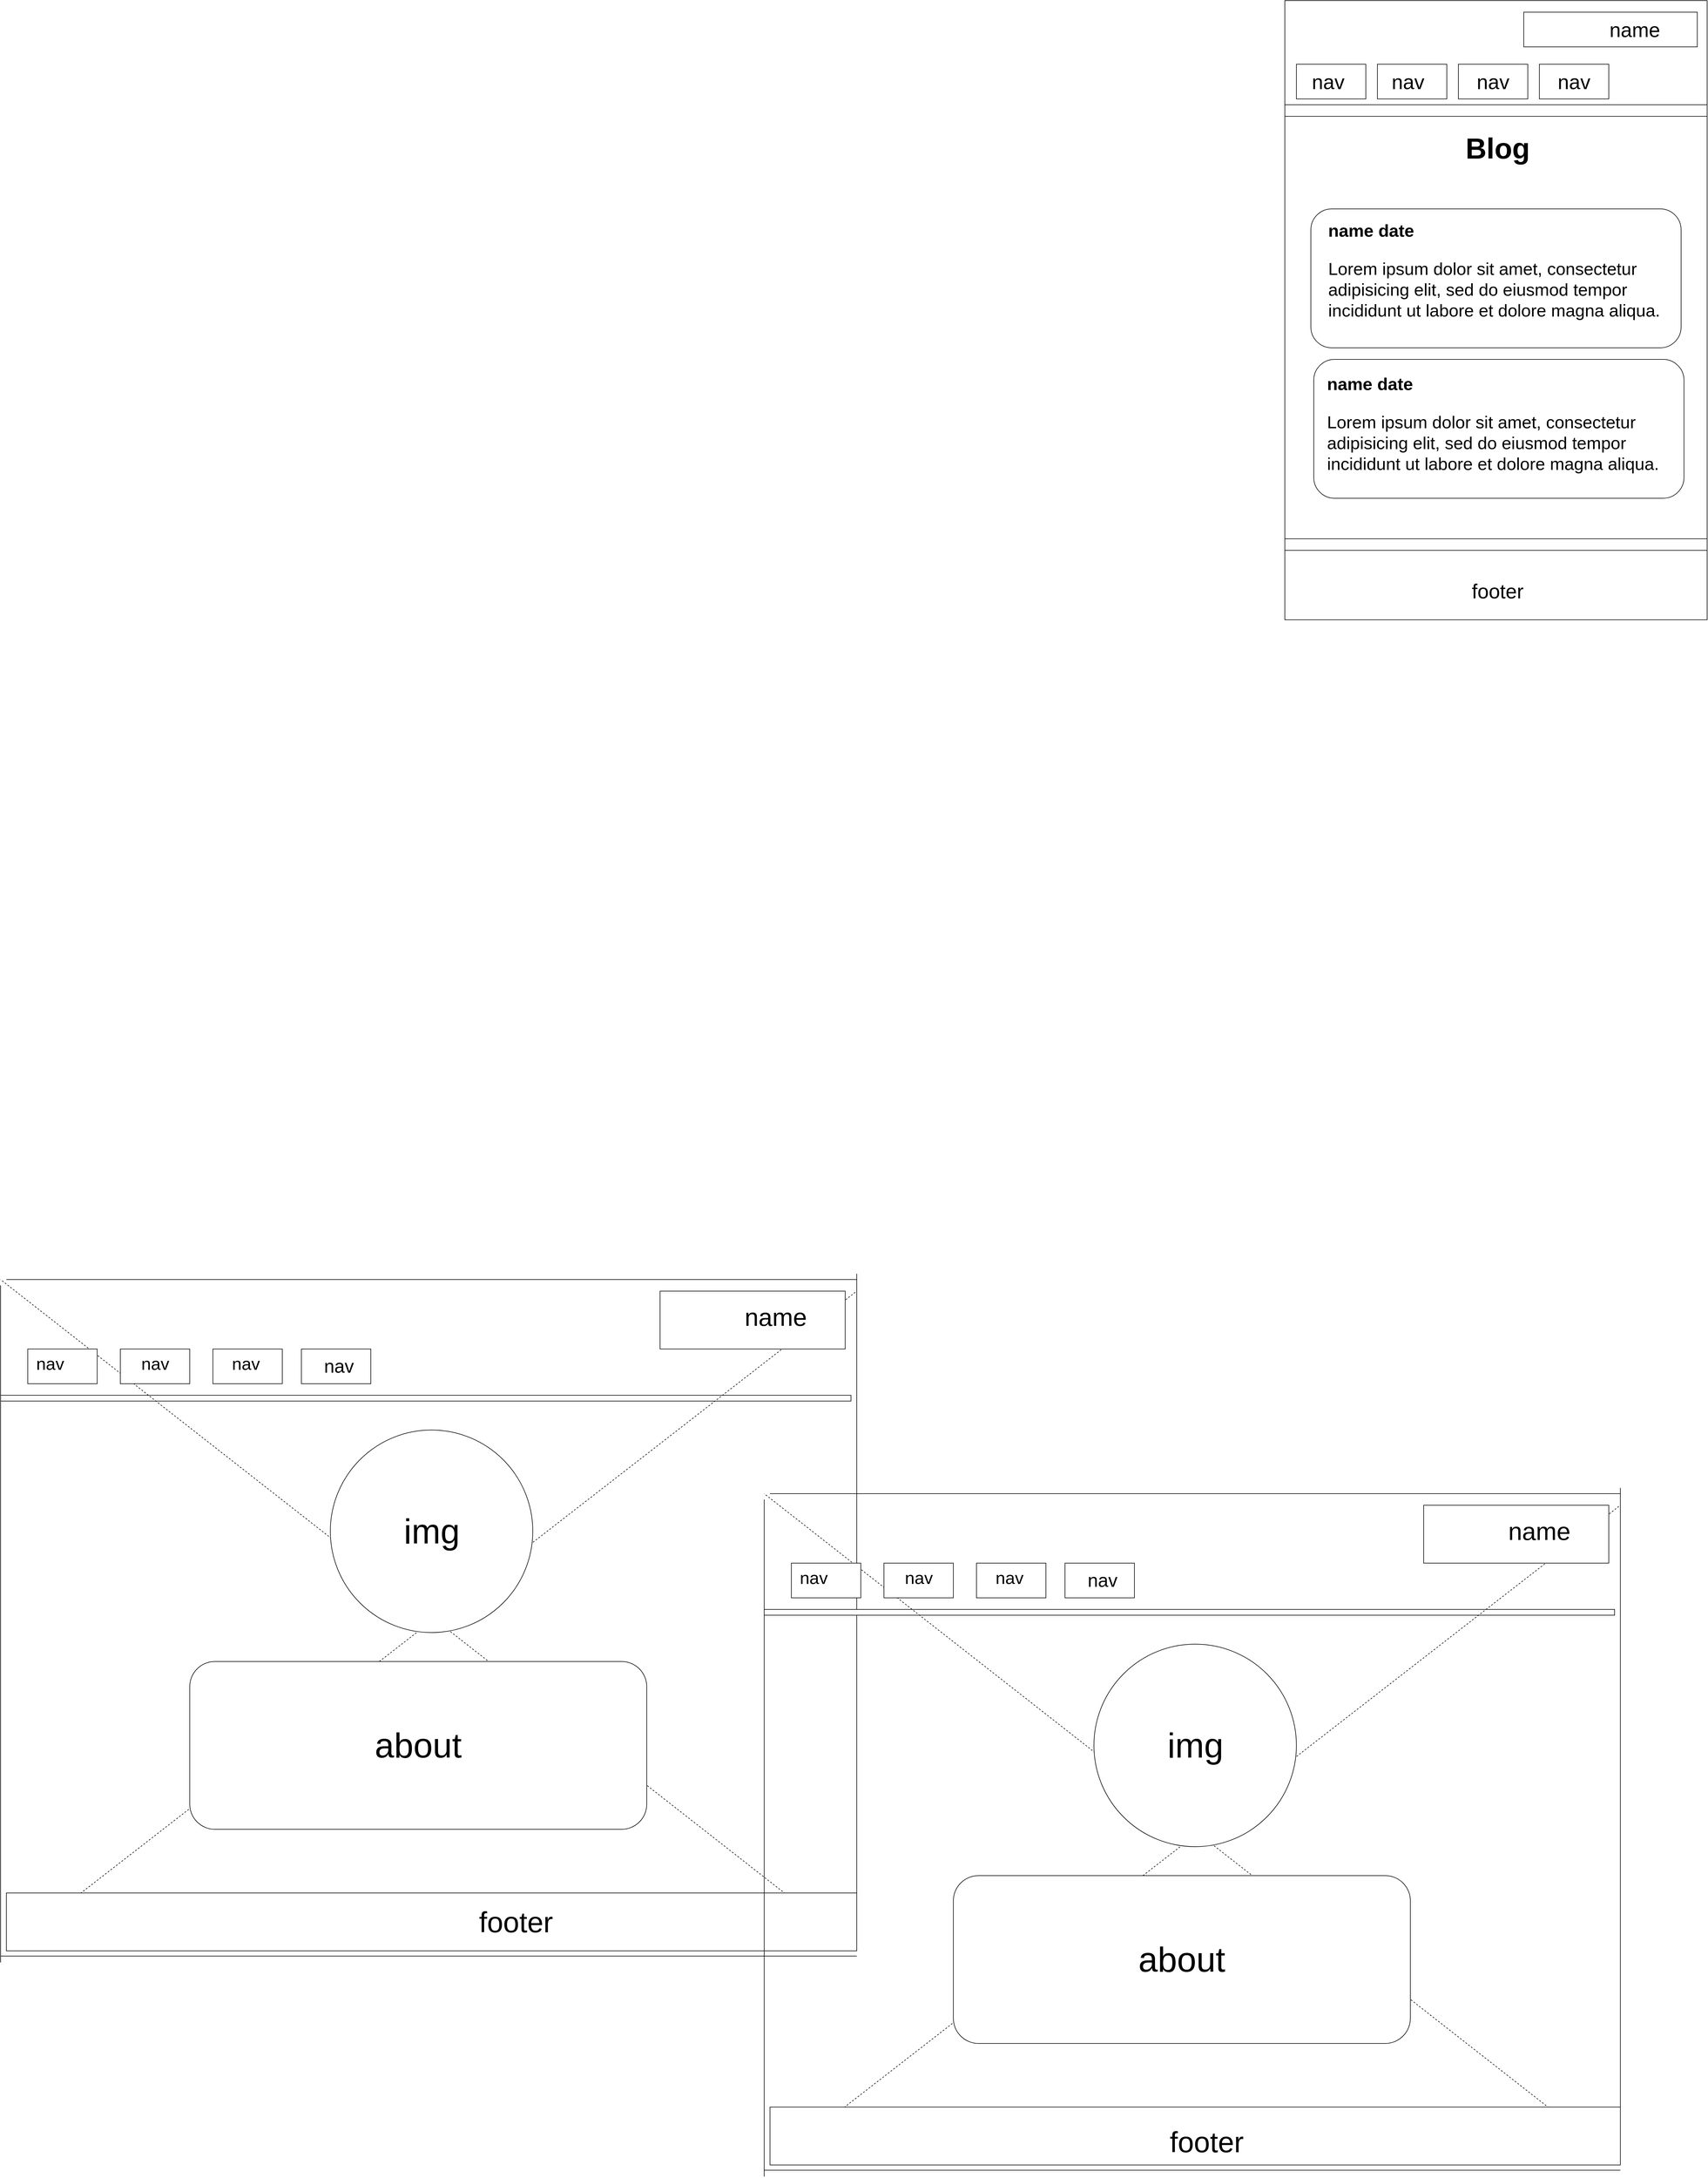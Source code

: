 <mxfile version="13.6.5" type="device"><diagram id="KaYEQry_LbOv4SLQJEKE" name="Page-1"><mxGraphModel dx="4249" dy="3788" grid="1" gridSize="10" guides="1" tooltips="1" connect="1" arrows="1" fold="1" page="1" pageScale="1" pageWidth="827" pageHeight="1169" math="0" shadow="0"><root><mxCell id="0"/><mxCell id="1" parent="0"/><mxCell id="NBiCOY7E4Hh1WoQ2UVL0-1" value="" style="rounded=0;whiteSpace=wrap;html=1;" parent="1" vertex="1"><mxGeometry x="-1110" y="200" width="1470" height="10" as="geometry"/></mxCell><mxCell id="NBiCOY7E4Hh1WoQ2UVL0-3" value="" style="endArrow=none;dashed=1;html=1;exitX=0;exitY=1;exitDx=0;exitDy=0;" parent="1" source="NBiCOY7E4Hh1WoQ2UVL0-12" edge="1"><mxGeometry width="50" height="50" relative="1" as="geometry"><mxPoint y="1170" as="sourcePoint"/><mxPoint x="370" y="20" as="targetPoint"/></mxGeometry></mxCell><mxCell id="NBiCOY7E4Hh1WoQ2UVL0-4" value="" style="endArrow=none;dashed=1;html=1;" parent="1" edge="1"><mxGeometry width="50" height="50" relative="1" as="geometry"><mxPoint x="360" y="1150" as="sourcePoint"/><mxPoint x="-1110" as="targetPoint"/></mxGeometry></mxCell><mxCell id="NBiCOY7E4Hh1WoQ2UVL0-5" value="" style="rounded=0;whiteSpace=wrap;html=1;" parent="1" vertex="1"><mxGeometry x="-1063" y="120" width="120" height="60" as="geometry"/></mxCell><mxCell id="NBiCOY7E4Hh1WoQ2UVL0-6" value="" style="rounded=0;whiteSpace=wrap;html=1;" parent="1" vertex="1"><mxGeometry x="-903" y="120" width="120" height="60" as="geometry"/></mxCell><mxCell id="NBiCOY7E4Hh1WoQ2UVL0-7" value="" style="rounded=0;whiteSpace=wrap;html=1;" parent="1" vertex="1"><mxGeometry x="-743" y="120" width="120" height="60" as="geometry"/></mxCell><mxCell id="NBiCOY7E4Hh1WoQ2UVL0-8" value="" style="ellipse;whiteSpace=wrap;html=1;aspect=fixed;" parent="1" vertex="1"><mxGeometry x="-540" y="260" width="350" height="350" as="geometry"/></mxCell><mxCell id="NBiCOY7E4Hh1WoQ2UVL0-9" value="" style="rounded=0;whiteSpace=wrap;html=1;" parent="1" vertex="1"><mxGeometry x="30" y="20" width="320" height="100" as="geometry"/></mxCell><mxCell id="NBiCOY7E4Hh1WoQ2UVL0-10" value="&lt;span style=&quot;font-size: 43px&quot;&gt;name&lt;/span&gt;" style="text;html=1;strokeColor=none;fillColor=none;align=center;verticalAlign=middle;whiteSpace=wrap;rounded=0;" parent="1" vertex="1"><mxGeometry x="90" width="280" height="130" as="geometry"/></mxCell><mxCell id="NBiCOY7E4Hh1WoQ2UVL0-11" value="&lt;span style=&quot;font-size: 30px&quot;&gt;nav&amp;nbsp; &amp;nbsp; &amp;nbsp; &amp;nbsp; &amp;nbsp; &amp;nbsp; &amp;nbsp; &amp;nbsp; nav&amp;nbsp; &amp;nbsp; &amp;nbsp; &amp;nbsp; &amp;nbsp; &amp;nbsp; &amp;nbsp;nav&lt;/span&gt;" style="text;html=1;strokeColor=none;fillColor=none;align=center;verticalAlign=middle;whiteSpace=wrap;rounded=0;" parent="1" vertex="1"><mxGeometry x="-1100" y="100" width="490" height="90" as="geometry"/></mxCell><mxCell id="NBiCOY7E4Hh1WoQ2UVL0-12" value="" style="rounded=0;whiteSpace=wrap;html=1;" parent="1" vertex="1"><mxGeometry x="-1100" y="1060" width="1470" height="100" as="geometry"/></mxCell><mxCell id="NBiCOY7E4Hh1WoQ2UVL0-13" value="&lt;font style=&quot;font-size: 50px&quot;&gt;footer&lt;br&gt;&lt;/font&gt;" style="text;html=1;strokeColor=none;fillColor=none;align=center;verticalAlign=middle;whiteSpace=wrap;rounded=0;" parent="1" vertex="1"><mxGeometry x="-594" y="1070" width="750" height="80" as="geometry"/></mxCell><mxCell id="NBiCOY7E4Hh1WoQ2UVL0-14" value="" style="rounded=1;whiteSpace=wrap;html=1;" parent="1" vertex="1"><mxGeometry x="-783" y="660" width="790" height="290" as="geometry"/></mxCell><mxCell id="NBiCOY7E4Hh1WoQ2UVL0-15" value="&lt;font style=&quot;font-size: 60px&quot;&gt;img&lt;br&gt;&lt;/font&gt;" style="text;html=1;strokeColor=none;fillColor=none;align=center;verticalAlign=middle;whiteSpace=wrap;rounded=0;" parent="1" vertex="1"><mxGeometry x="-502.5" y="360" width="275" height="150" as="geometry"/></mxCell><mxCell id="NBiCOY7E4Hh1WoQ2UVL0-16" value="&lt;font style=&quot;font-size: 60px&quot;&gt;about&lt;/font&gt;" style="text;html=1;strokeColor=none;fillColor=none;align=center;verticalAlign=middle;whiteSpace=wrap;rounded=0;" parent="1" vertex="1"><mxGeometry x="-739" y="645" width="702" height="320" as="geometry"/></mxCell><mxCell id="iZEbyL1tehQ7D-LMx015-1" value="" style="endArrow=none;html=1;" parent="1" edge="1"><mxGeometry width="50" height="50" relative="1" as="geometry"><mxPoint x="-1110" y="1180" as="sourcePoint"/><mxPoint x="-1110" y="10" as="targetPoint"/></mxGeometry></mxCell><mxCell id="iZEbyL1tehQ7D-LMx015-2" value="" style="endArrow=none;html=1;" parent="1" edge="1"><mxGeometry width="50" height="50" relative="1" as="geometry"><mxPoint x="370" y="1160" as="sourcePoint"/><mxPoint x="370" y="-10" as="targetPoint"/></mxGeometry></mxCell><mxCell id="iZEbyL1tehQ7D-LMx015-3" value="" style="endArrow=none;html=1;" parent="1" edge="1"><mxGeometry width="50" height="50" relative="1" as="geometry"><mxPoint x="-1100" as="sourcePoint"/><mxPoint x="370" as="targetPoint"/></mxGeometry></mxCell><mxCell id="iZEbyL1tehQ7D-LMx015-4" value="" style="endArrow=none;html=1;" parent="1" edge="1"><mxGeometry width="50" height="50" relative="1" as="geometry"><mxPoint x="-1110" y="1169" as="sourcePoint"/><mxPoint x="370" y="1169" as="targetPoint"/></mxGeometry></mxCell><mxCell id="iZEbyL1tehQ7D-LMx015-5" value="" style="rounded=0;whiteSpace=wrap;html=1;" parent="1" vertex="1"><mxGeometry x="-590" y="120" width="120" height="60" as="geometry"/></mxCell><mxCell id="iZEbyL1tehQ7D-LMx015-6" value="&lt;font style=&quot;font-size: 32px&quot;&gt;nav&lt;/font&gt;" style="text;html=1;strokeColor=none;fillColor=none;align=center;verticalAlign=middle;whiteSpace=wrap;rounded=0;" parent="1" vertex="1"><mxGeometry x="-580" y="115" width="110" height="70" as="geometry"/></mxCell><mxCell id="iZEbyL1tehQ7D-LMx015-286" value="" style="rounded=0;whiteSpace=wrap;html=1;" parent="1" vertex="1"><mxGeometry x="210" y="570.0" width="1470" height="10" as="geometry"/></mxCell><mxCell id="iZEbyL1tehQ7D-LMx015-287" value="" style="endArrow=none;dashed=1;html=1;exitX=0;exitY=1;exitDx=0;exitDy=0;" parent="1" source="iZEbyL1tehQ7D-LMx015-296" edge="1"><mxGeometry width="50" height="50" relative="1" as="geometry"><mxPoint x="1320" y="1540.0" as="sourcePoint"/><mxPoint x="1690" y="390.0" as="targetPoint"/></mxGeometry></mxCell><mxCell id="iZEbyL1tehQ7D-LMx015-288" value="" style="endArrow=none;dashed=1;html=1;" parent="1" edge="1"><mxGeometry width="50" height="50" relative="1" as="geometry"><mxPoint x="1680" y="1520.0" as="sourcePoint"/><mxPoint x="210" y="370.0" as="targetPoint"/></mxGeometry></mxCell><mxCell id="iZEbyL1tehQ7D-LMx015-289" value="" style="rounded=0;whiteSpace=wrap;html=1;" parent="1" vertex="1"><mxGeometry x="257" y="490.0" width="120" height="60" as="geometry"/></mxCell><mxCell id="iZEbyL1tehQ7D-LMx015-290" value="" style="rounded=0;whiteSpace=wrap;html=1;" parent="1" vertex="1"><mxGeometry x="417" y="490.0" width="120" height="60" as="geometry"/></mxCell><mxCell id="iZEbyL1tehQ7D-LMx015-291" value="" style="rounded=0;whiteSpace=wrap;html=1;" parent="1" vertex="1"><mxGeometry x="577" y="490.0" width="120" height="60" as="geometry"/></mxCell><mxCell id="iZEbyL1tehQ7D-LMx015-292" value="" style="ellipse;whiteSpace=wrap;html=1;aspect=fixed;" parent="1" vertex="1"><mxGeometry x="780" y="630.0" width="350" height="350" as="geometry"/></mxCell><mxCell id="iZEbyL1tehQ7D-LMx015-293" value="" style="rounded=0;whiteSpace=wrap;html=1;" parent="1" vertex="1"><mxGeometry x="1350" y="390.0" width="320" height="100" as="geometry"/></mxCell><mxCell id="iZEbyL1tehQ7D-LMx015-294" value="&lt;span style=&quot;font-size: 43px&quot;&gt;name&lt;/span&gt;" style="text;html=1;strokeColor=none;fillColor=none;align=center;verticalAlign=middle;whiteSpace=wrap;rounded=0;" parent="1" vertex="1"><mxGeometry x="1410" y="370.0" width="280" height="130" as="geometry"/></mxCell><mxCell id="iZEbyL1tehQ7D-LMx015-295" value="&lt;span style=&quot;font-size: 30px&quot;&gt;nav&amp;nbsp; &amp;nbsp; &amp;nbsp; &amp;nbsp; &amp;nbsp; &amp;nbsp; &amp;nbsp; &amp;nbsp; nav&amp;nbsp; &amp;nbsp; &amp;nbsp; &amp;nbsp; &amp;nbsp; &amp;nbsp; &amp;nbsp;nav&lt;/span&gt;" style="text;html=1;strokeColor=none;fillColor=none;align=center;verticalAlign=middle;whiteSpace=wrap;rounded=0;" parent="1" vertex="1"><mxGeometry x="220" y="470.0" width="490" height="90" as="geometry"/></mxCell><mxCell id="iZEbyL1tehQ7D-LMx015-296" value="" style="rounded=0;whiteSpace=wrap;html=1;" parent="1" vertex="1"><mxGeometry x="220" y="1430.0" width="1470" height="100" as="geometry"/></mxCell><mxCell id="iZEbyL1tehQ7D-LMx015-297" value="&lt;font style=&quot;font-size: 50px&quot;&gt;footer&lt;br&gt;&lt;/font&gt;" style="text;html=1;strokeColor=none;fillColor=none;align=center;verticalAlign=middle;whiteSpace=wrap;rounded=0;" parent="1" vertex="1"><mxGeometry x="600" y="1450.0" width="750" height="80" as="geometry"/></mxCell><mxCell id="iZEbyL1tehQ7D-LMx015-298" value="" style="rounded=1;whiteSpace=wrap;html=1;" parent="1" vertex="1"><mxGeometry x="537" y="1030.0" width="790" height="290" as="geometry"/></mxCell><mxCell id="iZEbyL1tehQ7D-LMx015-299" value="&lt;font style=&quot;font-size: 60px&quot;&gt;img&lt;br&gt;&lt;/font&gt;" style="text;html=1;strokeColor=none;fillColor=none;align=center;verticalAlign=middle;whiteSpace=wrap;rounded=0;" parent="1" vertex="1"><mxGeometry x="817.5" y="730.0" width="275" height="150" as="geometry"/></mxCell><mxCell id="iZEbyL1tehQ7D-LMx015-300" value="&lt;font style=&quot;font-size: 60px&quot;&gt;about&lt;/font&gt;" style="text;html=1;strokeColor=none;fillColor=none;align=center;verticalAlign=middle;whiteSpace=wrap;rounded=0;" parent="1" vertex="1"><mxGeometry x="581" y="1015.0" width="702" height="320" as="geometry"/></mxCell><mxCell id="iZEbyL1tehQ7D-LMx015-301" value="" style="endArrow=none;html=1;" parent="1" edge="1"><mxGeometry width="50" height="50" relative="1" as="geometry"><mxPoint x="210" y="1550.0" as="sourcePoint"/><mxPoint x="210" y="380.0" as="targetPoint"/></mxGeometry></mxCell><mxCell id="iZEbyL1tehQ7D-LMx015-302" value="" style="endArrow=none;html=1;" parent="1" edge="1"><mxGeometry width="50" height="50" relative="1" as="geometry"><mxPoint x="1690" y="1530.0" as="sourcePoint"/><mxPoint x="1690" y="360.0" as="targetPoint"/></mxGeometry></mxCell><mxCell id="iZEbyL1tehQ7D-LMx015-303" value="" style="endArrow=none;html=1;" parent="1" edge="1"><mxGeometry width="50" height="50" relative="1" as="geometry"><mxPoint x="220" y="370.0" as="sourcePoint"/><mxPoint x="1690" y="370.0" as="targetPoint"/></mxGeometry></mxCell><mxCell id="iZEbyL1tehQ7D-LMx015-304" value="" style="endArrow=none;html=1;" parent="1" edge="1"><mxGeometry width="50" height="50" relative="1" as="geometry"><mxPoint x="210" y="1539.0" as="sourcePoint"/><mxPoint x="1690" y="1539.0" as="targetPoint"/></mxGeometry></mxCell><mxCell id="iZEbyL1tehQ7D-LMx015-305" value="" style="rounded=0;whiteSpace=wrap;html=1;" parent="1" vertex="1"><mxGeometry x="730" y="490.0" width="120" height="60" as="geometry"/></mxCell><mxCell id="iZEbyL1tehQ7D-LMx015-306" value="&lt;font style=&quot;font-size: 32px&quot;&gt;nav&lt;/font&gt;" style="text;html=1;strokeColor=none;fillColor=none;align=center;verticalAlign=middle;whiteSpace=wrap;rounded=0;" parent="1" vertex="1"><mxGeometry x="740" y="485.0" width="110" height="70" as="geometry"/></mxCell><mxCell id="iZEbyL1tehQ7D-LMx015-328" value="" style="rounded=0;whiteSpace=wrap;html=1;" parent="1" vertex="1"><mxGeometry x="1110" y="-2210" width="730" height="1070" as="geometry"/></mxCell><mxCell id="iZEbyL1tehQ7D-LMx015-329" value="" style="rounded=0;whiteSpace=wrap;html=1;" parent="1" vertex="1"><mxGeometry x="1110" y="-2030" width="730" height="20" as="geometry"/></mxCell><mxCell id="iZEbyL1tehQ7D-LMx015-330" value="" style="rounded=0;whiteSpace=wrap;html=1;" parent="1" vertex="1"><mxGeometry x="1110" y="-1280" width="730" height="20" as="geometry"/></mxCell><mxCell id="iZEbyL1tehQ7D-LMx015-331" value="" style="rounded=0;whiteSpace=wrap;html=1;" parent="1" vertex="1"><mxGeometry x="1130" y="-2100" width="120" height="60" as="geometry"/></mxCell><mxCell id="iZEbyL1tehQ7D-LMx015-332" value="" style="rounded=0;whiteSpace=wrap;html=1;" parent="1" vertex="1"><mxGeometry x="1270" y="-2100" width="120" height="60" as="geometry"/></mxCell><mxCell id="iZEbyL1tehQ7D-LMx015-333" value="" style="rounded=0;whiteSpace=wrap;html=1;" parent="1" vertex="1"><mxGeometry x="1410" y="-2100" width="120" height="60" as="geometry"/></mxCell><mxCell id="iZEbyL1tehQ7D-LMx015-334" value="" style="rounded=0;whiteSpace=wrap;html=1;" parent="1" vertex="1"><mxGeometry x="1550" y="-2100" width="120" height="60" as="geometry"/></mxCell><mxCell id="iZEbyL1tehQ7D-LMx015-335" value="" style="rounded=0;whiteSpace=wrap;html=1;" parent="1" vertex="1"><mxGeometry x="1523" y="-2190" width="300" height="60" as="geometry"/></mxCell><mxCell id="iZEbyL1tehQ7D-LMx015-336" value="" style="rounded=1;whiteSpace=wrap;html=1;" parent="1" vertex="1"><mxGeometry x="1155" y="-1850" width="640" height="240" as="geometry"/></mxCell><mxCell id="iZEbyL1tehQ7D-LMx015-337" value="&lt;h1 style=&quot;font-size: 30px&quot;&gt;&lt;font style=&quot;font-size: 30px&quot;&gt;name date&lt;/font&gt;&lt;/h1&gt;&lt;p style=&quot;font-size: 30px&quot;&gt;&lt;font style=&quot;font-size: 30px&quot;&gt;Lorem ipsum dolor sit amet, consectetur adipisicing elit, sed do eiusmod tempor incididunt ut labore et dolore magna aliqua.&lt;/font&gt;&lt;/p&gt;" style="text;html=1;strokeColor=none;fillColor=none;spacing=5;spacingTop=-20;whiteSpace=wrap;overflow=hidden;rounded=0;" parent="1" vertex="1"><mxGeometry x="1180" y="-1840" width="600" height="210" as="geometry"/></mxCell><mxCell id="iZEbyL1tehQ7D-LMx015-338" value="&lt;font style=&quot;font-size: 35px&quot;&gt;nav&lt;/font&gt;" style="text;html=1;strokeColor=none;fillColor=none;align=center;verticalAlign=middle;whiteSpace=wrap;rounded=0;" parent="1" vertex="1"><mxGeometry x="1110" y="-2110" width="150" height="80" as="geometry"/></mxCell><mxCell id="iZEbyL1tehQ7D-LMx015-339" value="&lt;font style=&quot;font-size: 35px&quot;&gt;nav&lt;/font&gt;" style="text;html=1;strokeColor=none;fillColor=none;align=center;verticalAlign=middle;whiteSpace=wrap;rounded=0;" parent="1" vertex="1"><mxGeometry x="1248" y="-2110" width="150" height="80" as="geometry"/></mxCell><mxCell id="iZEbyL1tehQ7D-LMx015-340" value="&lt;font style=&quot;font-size: 35px&quot;&gt;nav&lt;/font&gt;" style="text;html=1;strokeColor=none;fillColor=none;align=center;verticalAlign=middle;whiteSpace=wrap;rounded=0;" parent="1" vertex="1"><mxGeometry x="1395" y="-2110" width="150" height="80" as="geometry"/></mxCell><mxCell id="iZEbyL1tehQ7D-LMx015-341" value="&lt;font style=&quot;font-size: 35px&quot;&gt;nav&lt;/font&gt;" style="text;html=1;strokeColor=none;fillColor=none;align=center;verticalAlign=middle;whiteSpace=wrap;rounded=0;" parent="1" vertex="1"><mxGeometry x="1535" y="-2110" width="150" height="80" as="geometry"/></mxCell><mxCell id="iZEbyL1tehQ7D-LMx015-342" value="&lt;font style=&quot;font-size: 35px&quot;&gt;name&lt;/font&gt;" style="text;html=1;strokeColor=none;fillColor=none;align=center;verticalAlign=middle;whiteSpace=wrap;rounded=0;" parent="1" vertex="1"><mxGeometry x="1640" y="-2200" width="150" height="80" as="geometry"/></mxCell><mxCell id="iZEbyL1tehQ7D-LMx015-343" value="&lt;span style=&quot;font-size: 50px&quot;&gt;&lt;b&gt;Blog&lt;/b&gt;&lt;/span&gt;" style="text;html=1;strokeColor=none;fillColor=none;align=center;verticalAlign=middle;whiteSpace=wrap;rounded=0;" parent="1" vertex="1"><mxGeometry x="1278" y="-2020" width="400" height="130" as="geometry"/></mxCell><mxCell id="iZEbyL1tehQ7D-LMx015-344" value="&lt;font style=&quot;font-size: 35px&quot;&gt;footer&lt;br&gt;&lt;/font&gt;" style="text;html=1;strokeColor=none;fillColor=none;align=center;verticalAlign=middle;whiteSpace=wrap;rounded=0;" parent="1" vertex="1"><mxGeometry x="1403" y="-1230" width="150" height="80" as="geometry"/></mxCell><mxCell id="AbLbF9ojBP0hvVi98FQt-2" value="" style="rounded=1;whiteSpace=wrap;html=1;" vertex="1" parent="1"><mxGeometry x="1160" y="-1590" width="640" height="240" as="geometry"/></mxCell><mxCell id="AbLbF9ojBP0hvVi98FQt-3" value="&lt;h1 style=&quot;font-size: 30px&quot;&gt;&lt;font style=&quot;font-size: 30px&quot;&gt;name date&lt;/font&gt;&lt;/h1&gt;&lt;p style=&quot;font-size: 30px&quot;&gt;&lt;font style=&quot;font-size: 30px&quot;&gt;Lorem ipsum dolor sit amet, consectetur adipisicing elit, sed do eiusmod tempor incididunt ut labore et dolore magna aliqua.&lt;/font&gt;&lt;/p&gt;" style="text;html=1;strokeColor=none;fillColor=none;spacing=5;spacingTop=-20;whiteSpace=wrap;overflow=hidden;rounded=0;" vertex="1" parent="1"><mxGeometry x="1178" y="-1575" width="600" height="210" as="geometry"/></mxCell></root></mxGraphModel></diagram></mxfile>